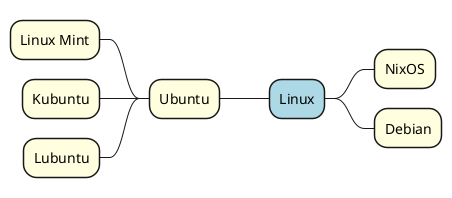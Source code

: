 @startmindmap
<style>
mindmapDiagram {
    node {
        BackgroundColor lightYellow
    }
    :depth(0) {
      BackGroundColor lightBlue
    }
}
</style>

* Linux
** NixOS
** Debian

left side

** Ubuntu
*** Linux Mint
*** Kubuntu
*** Lubuntu
@endmindmap